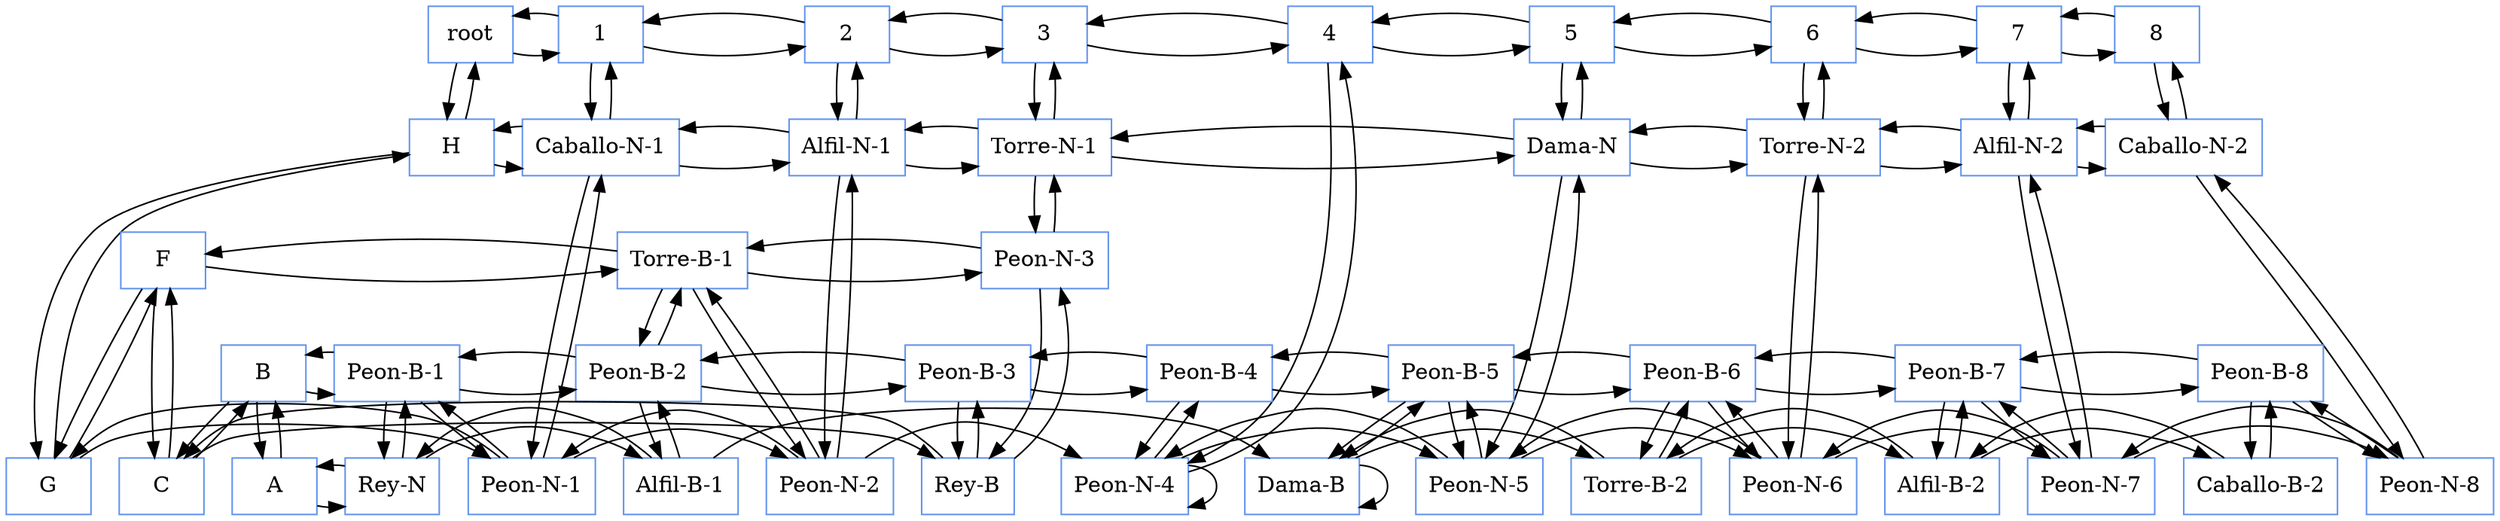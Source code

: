 digraph g {
node [shape=box, color=cornflowerblue ];
{rank=same;"root";"1";"2";"3";"4";"5";"6";"7";"8";};
"root";
{rank=same;"root";"root";"1";"2";"3";"4";"5";"6";"7";"8";};
"root"->"1";
"root"->"H";
"1"->"2";
"1"->"root";
"1"->"Caballo-N-1";
"2"->"3";
"2"->"1";
"2"->"Alfil-N-1";
"3"->"4";
"3"->"2";
"3"->"Torre-N-1";
"4"->"5";
"4"->"3";
"4"->"Peon-N-4";
"5"->"6";
"5"->"4";
"5"->"Dama-N";
"6"->"7";
"6"->"5";
"6"->"Torre-N-2";
"7"->"8";
"7"->"6";
"7"->"Alfil-N-2";
"8"->"7";
"8"->"Caballo-N-2";
"H";
{rank=same;"H";"H";"Caballo-N-1";"Alfil-N-1";"Torre-N-1";"Dama-N";"Torre-N-2";"Alfil-N-2";"Caballo-N-2";};
"H"->"Caballo-N-1";
"H"->"G";
"H"->"root";
"Caballo-N-1"->"Alfil-N-1";
"Caballo-N-1"->"H";
"Caballo-N-1"->"Peon-N-1";
"Caballo-N-1"->"1";
"Alfil-N-1"->"Torre-N-1";
"Alfil-N-1"->"Caballo-N-1";
"Alfil-N-1"->"Peon-N-2";
"Alfil-N-1"->"2";
"Torre-N-1"->"Dama-N";
"Torre-N-1"->"Alfil-N-1";
"Torre-N-1"->"Peon-N-3";
"Torre-N-1"->"3";
"Dama-N"->"Torre-N-2";
"Dama-N"->"Torre-N-1";
"Dama-N"->"Peon-N-5";
"Dama-N"->"5";
"Torre-N-2"->"Alfil-N-2";
"Torre-N-2"->"Dama-N";
"Torre-N-2"->"Peon-N-6";
"Torre-N-2"->"6";
"Alfil-N-2"->"Caballo-N-2";
"Alfil-N-2"->"Torre-N-2";
"Alfil-N-2"->"Peon-N-7";
"Alfil-N-2"->"7";
"Caballo-N-2"->"Alfil-N-2";
"Caballo-N-2"->"Peon-N-8";
"Caballo-N-2"->"8";
"G";
{rank=same;"G";"G";"Peon-N-1";"Peon-N-2";"Peon-N-4";"Peon-N-5";"Peon-N-6";"Peon-N-7";"Peon-N-8";};
"G"->"Peon-N-1";
"G"->"F";
"G"->"H";
"Peon-N-1"->"Peon-N-2";
"Peon-N-1"->"G";
"Peon-N-1"->"Peon-B-1";
"Peon-N-1"->"Caballo-N-1";
"Peon-N-2"->"Peon-N-4";
"Peon-N-2"->"Peon-N-1";
"Peon-N-2"->"Torre-B-1";
"Peon-N-2"->"Alfil-N-1";
"Peon-N-4"->"Peon-N-5";
"Peon-N-4"->"Peon-N-4";
"Peon-N-4"->"Peon-B-4";
"Peon-N-4"->"4";
"Peon-N-5"->"Peon-N-6";
"Peon-N-5"->"Peon-N-4";
"Peon-N-5"->"Peon-B-5";
"Peon-N-5"->"Dama-N";
"Peon-N-6"->"Peon-N-7";
"Peon-N-6"->"Peon-N-5";
"Peon-N-6"->"Peon-B-6";
"Peon-N-6"->"Torre-N-2";
"Peon-N-7"->"Peon-N-8";
"Peon-N-7"->"Peon-N-6";
"Peon-N-7"->"Peon-B-7";
"Peon-N-7"->"Alfil-N-2";
"Peon-N-8"->"Peon-N-7";
"Peon-N-8"->"Peon-B-8";
"Peon-N-8"->"Caballo-N-2";
"F";
{rank=same;"F";"F";"Torre-B-1";"Peon-N-3";};
"F"->"Torre-B-1";
"F"->"C";
"F"->"G";
"Torre-B-1"->"Peon-N-3";
"Torre-B-1"->"F";
"Torre-B-1"->"Peon-B-2";
"Torre-B-1"->"Peon-N-2";
"Peon-N-3"->"Torre-B-1";
"Peon-N-3"->"Rey-B";
"Peon-N-3"->"Torre-N-1";
"C";
{rank=same;"C";"C";"Rey-B";};
"C"->"Rey-B";
"C"->"B";
"C"->"F";
"Rey-B"->"C";
"Rey-B"->"Peon-B-3";
"Rey-B"->"Peon-N-3";
"B";
{rank=same;"B";"B";"Peon-B-1";"Peon-B-2";"Peon-B-3";"Peon-B-4";"Peon-B-5";"Peon-B-6";"Peon-B-7";"Peon-B-8";};
"B"->"Peon-B-1";
"B"->"A";
"B"->"C";
"Peon-B-1"->"Peon-B-2";
"Peon-B-1"->"B";
"Peon-B-1"->"Rey-N";
"Peon-B-1"->"Peon-N-1";
"Peon-B-2"->"Peon-B-3";
"Peon-B-2"->"Peon-B-1";
"Peon-B-2"->"Alfil-B-1";
"Peon-B-2"->"Torre-B-1";
"Peon-B-3"->"Peon-B-4";
"Peon-B-3"->"Peon-B-2";
"Peon-B-3";
"Peon-B-3"->"Rey-B";
"Peon-B-4"->"Peon-B-5";
"Peon-B-4"->"Peon-B-3";
"Peon-B-4"->"Peon-N-4";
"Peon-B-5"->"Peon-B-6";
"Peon-B-5"->"Peon-B-4";
"Peon-B-5"->"Dama-B";
"Peon-B-5"->"Peon-N-5";
"Peon-B-6"->"Peon-B-7";
"Peon-B-6"->"Peon-B-5";
"Peon-B-6"->"Torre-B-2";
"Peon-B-6"->"Peon-N-6";
"Peon-B-7"->"Peon-B-8";
"Peon-B-7"->"Peon-B-6";
"Peon-B-7"->"Alfil-B-2";
"Peon-B-7"->"Peon-N-7";
"Peon-B-8"->"Peon-B-7";
"Peon-B-8"->"Caballo-B-2";
"Peon-B-8"->"Peon-N-8";
"A";
{rank=same;"A";"A";"Rey-N";"Alfil-B-1";"Dama-B";"Torre-B-2";"Alfil-B-2";"Caballo-B-2";};
"A"->"Rey-N";
"A"->"B";
"Rey-N"->"Alfil-B-1";
"Rey-N"->"A";
"Rey-N"->"Peon-B-1";
"Alfil-B-1"->"Dama-B";
"Alfil-B-1"->"Rey-N";
"Alfil-B-1"->"Peon-B-2";
"Dama-B"->"Torre-B-2";
"Dama-B"->"Dama-B";
"Dama-B"->"Peon-B-5";
"Torre-B-2"->"Alfil-B-2";
"Torre-B-2"->"Dama-B";
"Torre-B-2"->"Peon-B-6";
"Alfil-B-2"->"Caballo-B-2";
"Alfil-B-2"->"Torre-B-2";
"Alfil-B-2"->"Peon-B-7";
"Caballo-B-2"->"Alfil-B-2";
"Caballo-B-2"->"Peon-B-8";
}